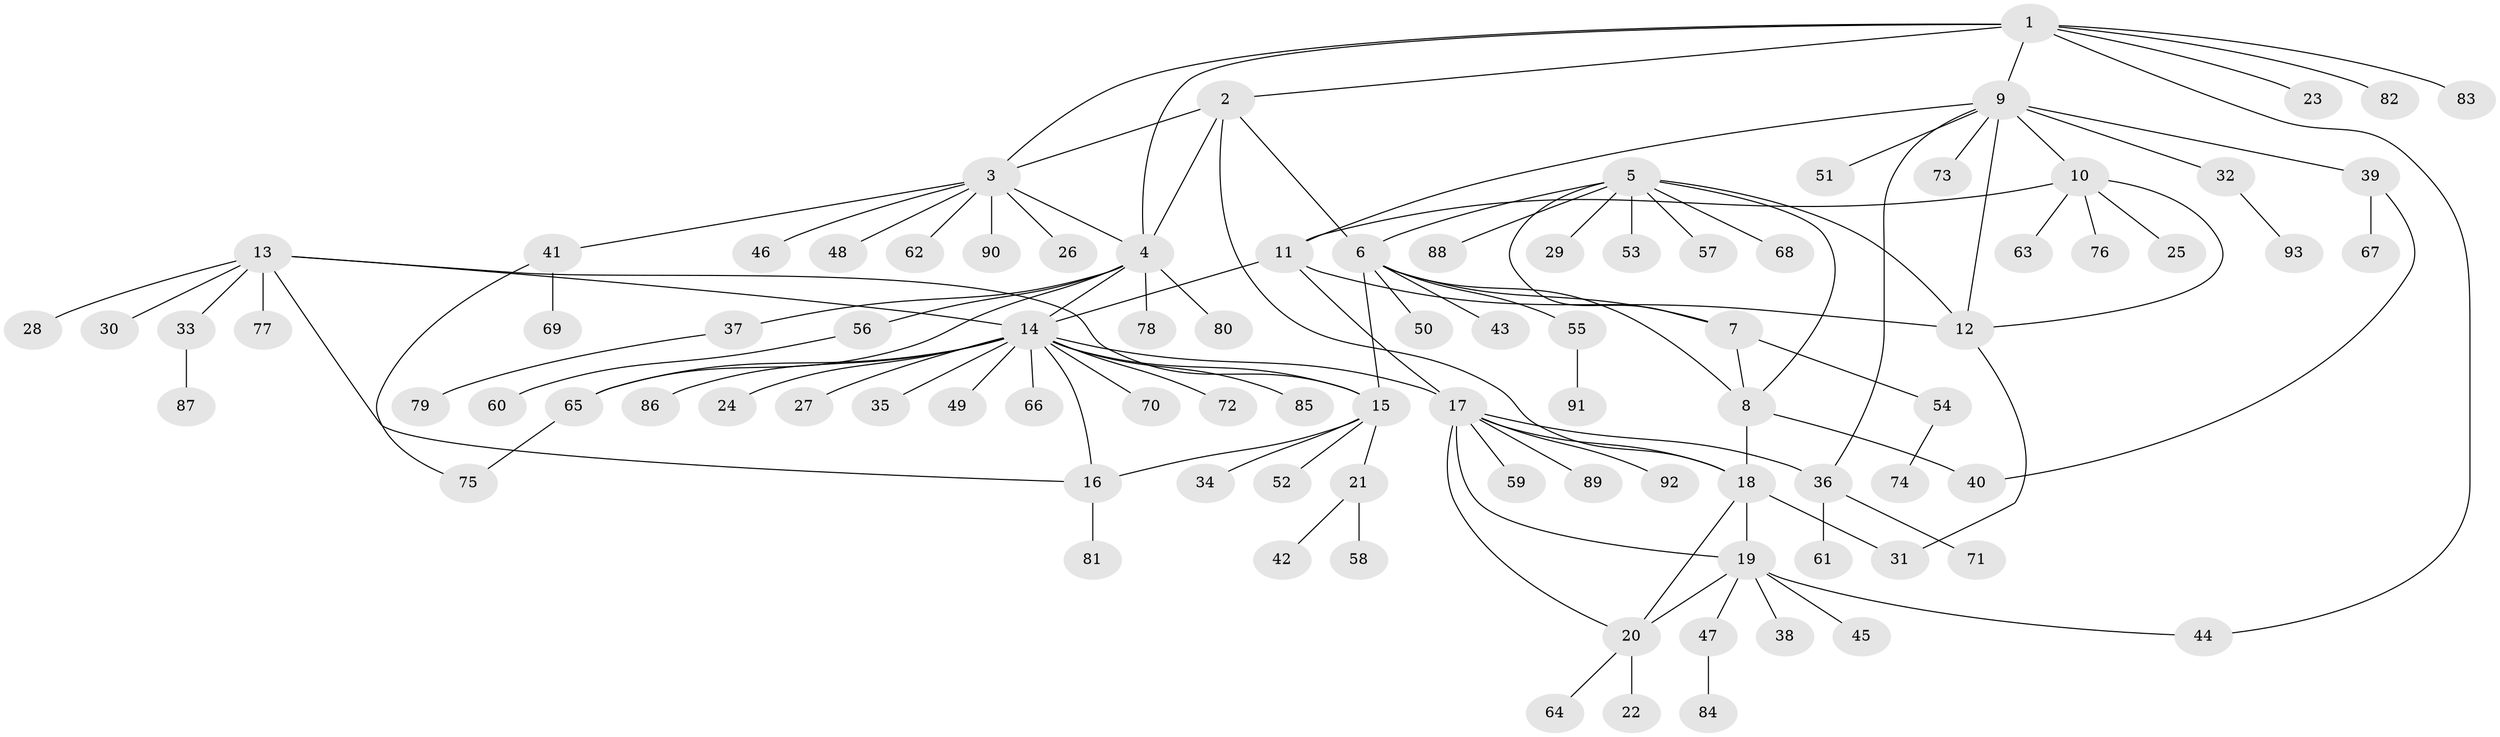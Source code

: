 // Generated by graph-tools (version 1.1) at 2025/37/03/09/25 02:37:10]
// undirected, 93 vertices, 119 edges
graph export_dot {
graph [start="1"]
  node [color=gray90,style=filled];
  1;
  2;
  3;
  4;
  5;
  6;
  7;
  8;
  9;
  10;
  11;
  12;
  13;
  14;
  15;
  16;
  17;
  18;
  19;
  20;
  21;
  22;
  23;
  24;
  25;
  26;
  27;
  28;
  29;
  30;
  31;
  32;
  33;
  34;
  35;
  36;
  37;
  38;
  39;
  40;
  41;
  42;
  43;
  44;
  45;
  46;
  47;
  48;
  49;
  50;
  51;
  52;
  53;
  54;
  55;
  56;
  57;
  58;
  59;
  60;
  61;
  62;
  63;
  64;
  65;
  66;
  67;
  68;
  69;
  70;
  71;
  72;
  73;
  74;
  75;
  76;
  77;
  78;
  79;
  80;
  81;
  82;
  83;
  84;
  85;
  86;
  87;
  88;
  89;
  90;
  91;
  92;
  93;
  1 -- 2;
  1 -- 3;
  1 -- 4;
  1 -- 9;
  1 -- 23;
  1 -- 44;
  1 -- 82;
  1 -- 83;
  2 -- 3;
  2 -- 4;
  2 -- 6;
  2 -- 18;
  3 -- 4;
  3 -- 26;
  3 -- 41;
  3 -- 46;
  3 -- 48;
  3 -- 62;
  3 -- 90;
  4 -- 14;
  4 -- 37;
  4 -- 56;
  4 -- 65;
  4 -- 78;
  4 -- 80;
  5 -- 6;
  5 -- 7;
  5 -- 8;
  5 -- 12;
  5 -- 29;
  5 -- 53;
  5 -- 57;
  5 -- 68;
  5 -- 88;
  6 -- 7;
  6 -- 8;
  6 -- 15;
  6 -- 43;
  6 -- 50;
  6 -- 55;
  7 -- 8;
  7 -- 54;
  8 -- 18;
  8 -- 40;
  9 -- 10;
  9 -- 11;
  9 -- 12;
  9 -- 32;
  9 -- 36;
  9 -- 39;
  9 -- 51;
  9 -- 73;
  10 -- 11;
  10 -- 12;
  10 -- 25;
  10 -- 63;
  10 -- 76;
  11 -- 12;
  11 -- 14;
  11 -- 17;
  12 -- 31;
  13 -- 14;
  13 -- 15;
  13 -- 16;
  13 -- 28;
  13 -- 30;
  13 -- 33;
  13 -- 77;
  14 -- 15;
  14 -- 16;
  14 -- 17;
  14 -- 24;
  14 -- 27;
  14 -- 35;
  14 -- 49;
  14 -- 65;
  14 -- 66;
  14 -- 70;
  14 -- 72;
  14 -- 85;
  14 -- 86;
  15 -- 16;
  15 -- 21;
  15 -- 34;
  15 -- 52;
  16 -- 81;
  17 -- 18;
  17 -- 19;
  17 -- 20;
  17 -- 36;
  17 -- 59;
  17 -- 89;
  17 -- 92;
  18 -- 19;
  18 -- 20;
  18 -- 31;
  19 -- 20;
  19 -- 38;
  19 -- 44;
  19 -- 45;
  19 -- 47;
  20 -- 22;
  20 -- 64;
  21 -- 42;
  21 -- 58;
  32 -- 93;
  33 -- 87;
  36 -- 61;
  36 -- 71;
  37 -- 79;
  39 -- 40;
  39 -- 67;
  41 -- 69;
  41 -- 75;
  47 -- 84;
  54 -- 74;
  55 -- 91;
  56 -- 60;
  65 -- 75;
}
